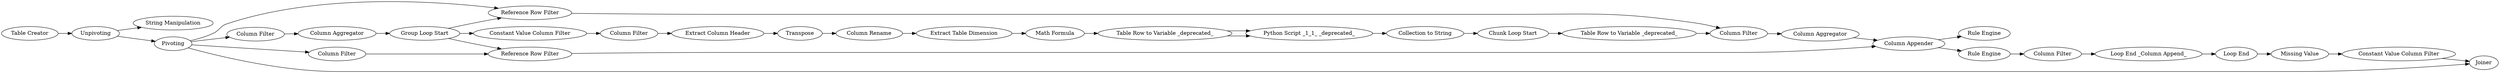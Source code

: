 digraph {
	3 [label="Table Creator"]
	4 [label=Unpivoting]
	5 [label="String Manipulation"]
	6 [label=Pivoting]
	12 [label="Python Script _1_1_ _deprecated_"]
	16 [label="Table Row to Variable _deprecated_"]
	20 [label="Column Filter"]
	22 [label="Chunk Loop Start"]
	7 [label="Extract Column Header"]
	13 [label=Transpose]
	15 [label="Column Rename"]
	25 [label="Extract Table Dimension"]
	26 [label="Table Row to Variable _deprecated_"]
	28 [label="Math Formula"]
	29 [label="Constant Value Column Filter"]
	30 [label="Column Filter"]
	43 [label="Column Filter"]
	44 [label="Column Appender"]
	45 [label="Column Aggregator"]
	46 [label="Loop End _Column Append_"]
	47 [label="Collection to String"]
	48 [label="Column Filter"]
	49 [label="Rule Engine"]
	50 [label="Column Filter"]
	52 [label="Constant Value Column Filter"]
	54 [label="Rule Engine"]
	56 [label="Column Aggregator"]
	60 [label="Group Loop Start"]
	61 [label="Loop End"]
	62 [label="Reference Row Filter"]
	63 [label="Reference Row Filter"]
	64 [label="Missing Value"]
	66 [label=Joiner]
	7 -> 13
	13 -> 15
	15 -> 25
	25 -> 28
	28 -> 26
	29 -> 30
	30 -> 7
	3 -> 4
	4 -> 5
	4 -> 6
	6 -> 43
	6 -> 48
	6 -> 62
	6 -> 66
	12 -> 47
	16 -> 20
	20 -> 45
	22 -> 16
	26 -> 12
	26 -> 12
	43 -> 56
	44 -> 49
	44 -> 54
	45 -> 44
	46 -> 61
	47 -> 22
	48 -> 63
	50 -> 46
	52 -> 66
	54 -> 50
	56 -> 60
	60 -> 29
	60 -> 62
	60 -> 63
	61 -> 64
	62 -> 20
	63 -> 44
	64 -> 52
	rankdir=LR
}
